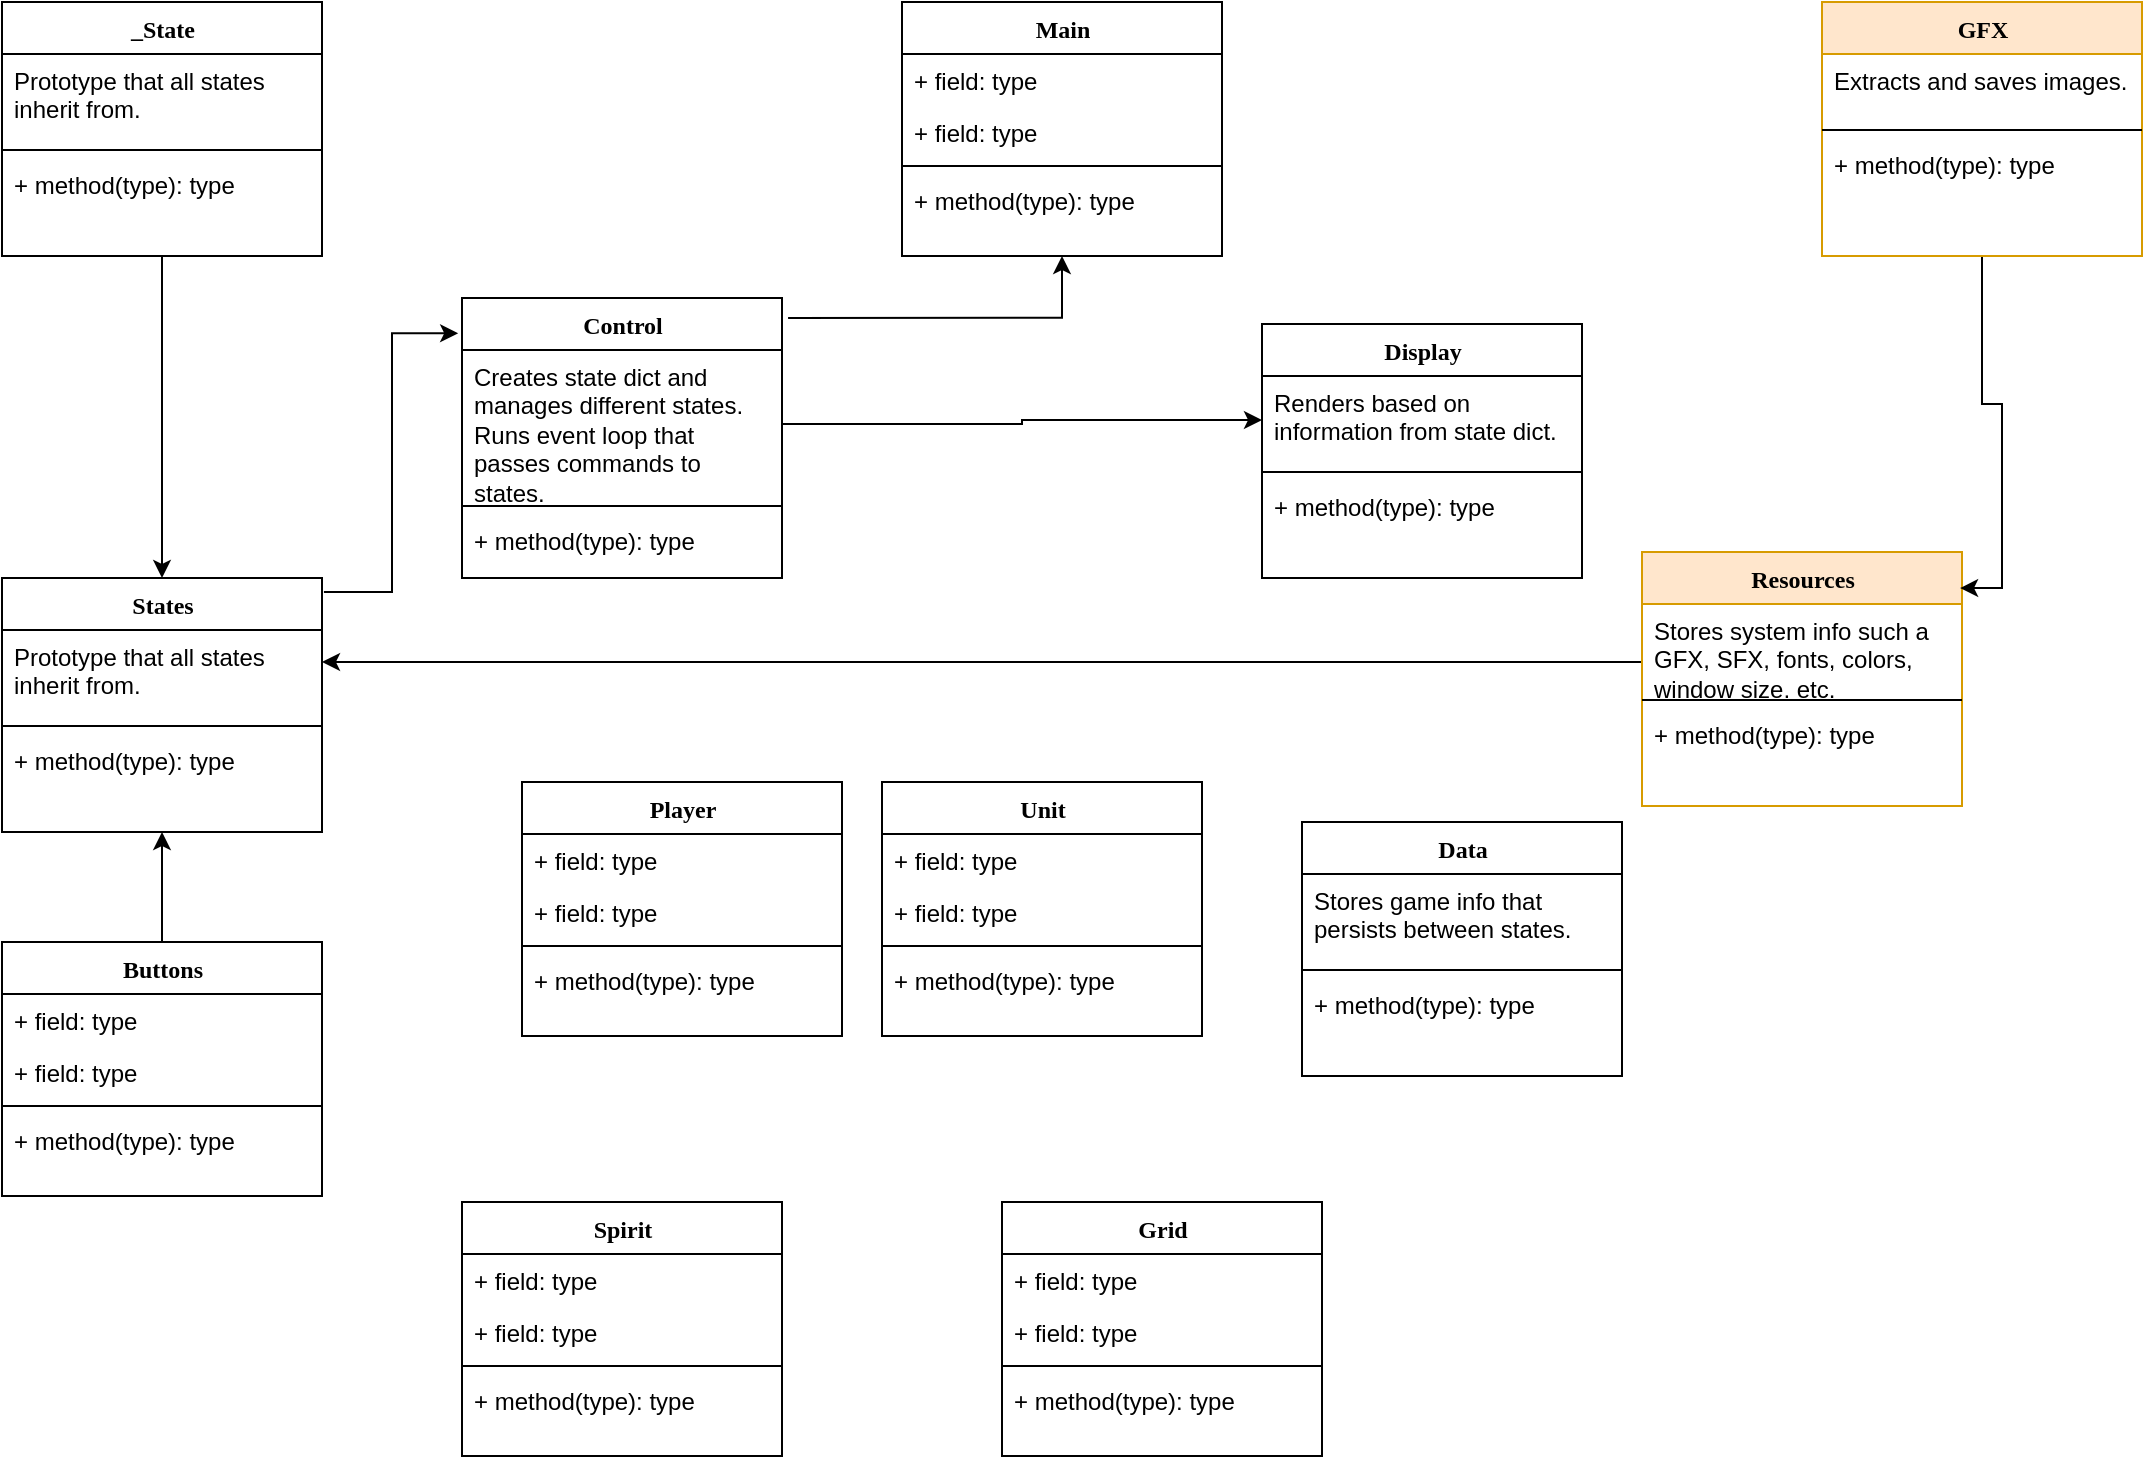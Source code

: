 <mxfile version="21.0.1" type="device"><diagram name="Page-1" id="9f46799a-70d6-7492-0946-bef42562c5a5"><mxGraphModel dx="1434" dy="726" grid="1" gridSize="10" guides="1" tooltips="1" connect="1" arrows="1" fold="1" page="1" pageScale="1" pageWidth="1100" pageHeight="850" background="none" math="0" shadow="0"><root><mxCell id="0"/><mxCell id="1" parent="0"/><mxCell id="78961159f06e98e8-17" value="Main" style="swimlane;html=1;fontStyle=1;align=center;verticalAlign=top;childLayout=stackLayout;horizontal=1;startSize=26;horizontalStack=0;resizeParent=1;resizeLast=0;collapsible=1;marginBottom=0;swimlaneFillColor=#ffffff;rounded=0;shadow=0;comic=0;labelBackgroundColor=none;strokeWidth=1;fillColor=none;fontFamily=Verdana;fontSize=12" parent="1" vertex="1"><mxGeometry x="460" y="10" width="160" height="127" as="geometry"/></mxCell><mxCell id="78961159f06e98e8-21" value="+ field: type" style="text;html=1;strokeColor=none;fillColor=none;align=left;verticalAlign=top;spacingLeft=4;spacingRight=4;whiteSpace=wrap;overflow=hidden;rotatable=0;points=[[0,0.5],[1,0.5]];portConstraint=eastwest;" parent="78961159f06e98e8-17" vertex="1"><mxGeometry y="26" width="160" height="26" as="geometry"/></mxCell><mxCell id="78961159f06e98e8-23" value="+ field: type" style="text;html=1;strokeColor=none;fillColor=none;align=left;verticalAlign=top;spacingLeft=4;spacingRight=4;whiteSpace=wrap;overflow=hidden;rotatable=0;points=[[0,0.5],[1,0.5]];portConstraint=eastwest;" parent="78961159f06e98e8-17" vertex="1"><mxGeometry y="52" width="160" height="26" as="geometry"/></mxCell><mxCell id="78961159f06e98e8-19" value="" style="line;html=1;strokeWidth=1;fillColor=none;align=left;verticalAlign=middle;spacingTop=-1;spacingLeft=3;spacingRight=3;rotatable=0;labelPosition=right;points=[];portConstraint=eastwest;" parent="78961159f06e98e8-17" vertex="1"><mxGeometry y="78" width="160" height="8" as="geometry"/></mxCell><mxCell id="78961159f06e98e8-20" value="+ method(type): type" style="text;html=1;strokeColor=none;fillColor=none;align=left;verticalAlign=top;spacingLeft=4;spacingRight=4;whiteSpace=wrap;overflow=hidden;rotatable=0;points=[[0,0.5],[1,0.5]];portConstraint=eastwest;" parent="78961159f06e98e8-17" vertex="1"><mxGeometry y="86" width="160" height="26" as="geometry"/></mxCell><mxCell id="-t0i3O5oJkL6AfwVkczq-73" style="edgeStyle=orthogonalEdgeStyle;rounded=0;orthogonalLoop=1;jettySize=auto;html=1;exitX=1.019;exitY=0.071;exitDx=0;exitDy=0;exitPerimeter=0;" edge="1" parent="1" source="-t0i3O5oJkL6AfwVkczq-3" target="78961159f06e98e8-17"><mxGeometry relative="1" as="geometry"/></mxCell><mxCell id="-t0i3O5oJkL6AfwVkczq-3" value="Control" style="swimlane;html=1;fontStyle=1;align=center;verticalAlign=top;childLayout=stackLayout;horizontal=1;startSize=26;horizontalStack=0;resizeParent=1;resizeLast=0;collapsible=1;marginBottom=0;swimlaneFillColor=#ffffff;rounded=0;shadow=0;comic=0;labelBackgroundColor=none;strokeWidth=1;fillColor=none;fontFamily=Verdana;fontSize=12" vertex="1" parent="1"><mxGeometry x="240" y="158" width="160" height="140" as="geometry"/></mxCell><mxCell id="-t0i3O5oJkL6AfwVkczq-4" value="Creates state dict and manages different states.&amp;nbsp; Runs event loop that passes commands to states." style="text;html=1;strokeColor=none;fillColor=none;align=left;verticalAlign=top;spacingLeft=4;spacingRight=4;whiteSpace=wrap;overflow=hidden;rotatable=0;points=[[0,0.5],[1,0.5]];portConstraint=eastwest;" vertex="1" parent="-t0i3O5oJkL6AfwVkczq-3"><mxGeometry y="26" width="160" height="74" as="geometry"/></mxCell><mxCell id="-t0i3O5oJkL6AfwVkczq-6" value="" style="line;html=1;strokeWidth=1;fillColor=none;align=left;verticalAlign=middle;spacingTop=-1;spacingLeft=3;spacingRight=3;rotatable=0;labelPosition=right;points=[];portConstraint=eastwest;" vertex="1" parent="-t0i3O5oJkL6AfwVkczq-3"><mxGeometry y="100" width="160" height="8" as="geometry"/></mxCell><mxCell id="-t0i3O5oJkL6AfwVkczq-7" value="+ method(type): type" style="text;html=1;strokeColor=none;fillColor=none;align=left;verticalAlign=top;spacingLeft=4;spacingRight=4;whiteSpace=wrap;overflow=hidden;rotatable=0;points=[[0,0.5],[1,0.5]];portConstraint=eastwest;" vertex="1" parent="-t0i3O5oJkL6AfwVkczq-3"><mxGeometry y="108" width="160" height="32" as="geometry"/></mxCell><mxCell id="-t0i3O5oJkL6AfwVkczq-74" style="edgeStyle=orthogonalEdgeStyle;rounded=0;orthogonalLoop=1;jettySize=auto;html=1;" edge="1" parent="1" source="-t0i3O5oJkL6AfwVkczq-8" target="-t0i3O5oJkL6AfwVkczq-61"><mxGeometry relative="1" as="geometry"><Array as="points"><mxPoint x="510" y="340"/><mxPoint x="510" y="340"/></Array></mxGeometry></mxCell><mxCell id="-t0i3O5oJkL6AfwVkczq-8" value="Resources" style="swimlane;html=1;fontStyle=1;align=center;verticalAlign=top;childLayout=stackLayout;horizontal=1;startSize=26;horizontalStack=0;resizeParent=1;resizeLast=0;collapsible=1;marginBottom=0;swimlaneFillColor=#ffffff;rounded=0;shadow=0;comic=0;labelBackgroundColor=none;strokeWidth=1;fillColor=#ffe6cc;fontFamily=Verdana;fontSize=12;strokeColor=#d79b00;" vertex="1" parent="1"><mxGeometry x="830" y="285" width="160" height="127" as="geometry"/></mxCell><mxCell id="-t0i3O5oJkL6AfwVkczq-9" value="Stores system info such a GFX, SFX, fonts, colors, window size, etc." style="text;html=1;strokeColor=none;fillColor=none;align=left;verticalAlign=top;spacingLeft=4;spacingRight=4;whiteSpace=wrap;overflow=hidden;rotatable=0;points=[[0,0.5],[1,0.5]];portConstraint=eastwest;" vertex="1" parent="-t0i3O5oJkL6AfwVkczq-8"><mxGeometry y="26" width="160" height="44" as="geometry"/></mxCell><mxCell id="-t0i3O5oJkL6AfwVkczq-11" value="" style="line;html=1;strokeWidth=1;fillColor=none;align=left;verticalAlign=middle;spacingTop=-1;spacingLeft=3;spacingRight=3;rotatable=0;labelPosition=right;points=[];portConstraint=eastwest;" vertex="1" parent="-t0i3O5oJkL6AfwVkczq-8"><mxGeometry y="70" width="160" height="8" as="geometry"/></mxCell><mxCell id="-t0i3O5oJkL6AfwVkczq-12" value="+ method(type): type" style="text;html=1;strokeColor=none;fillColor=none;align=left;verticalAlign=top;spacingLeft=4;spacingRight=4;whiteSpace=wrap;overflow=hidden;rotatable=0;points=[[0,0.5],[1,0.5]];portConstraint=eastwest;" vertex="1" parent="-t0i3O5oJkL6AfwVkczq-8"><mxGeometry y="78" width="160" height="26" as="geometry"/></mxCell><mxCell id="-t0i3O5oJkL6AfwVkczq-71" style="edgeStyle=orthogonalEdgeStyle;rounded=0;orthogonalLoop=1;jettySize=auto;html=1;" edge="1" parent="1" source="-t0i3O5oJkL6AfwVkczq-13" target="-t0i3O5oJkL6AfwVkczq-61"><mxGeometry relative="1" as="geometry"/></mxCell><mxCell id="-t0i3O5oJkL6AfwVkczq-13" value="_State" style="swimlane;html=1;fontStyle=1;align=center;verticalAlign=top;childLayout=stackLayout;horizontal=1;startSize=26;horizontalStack=0;resizeParent=1;resizeLast=0;collapsible=1;marginBottom=0;swimlaneFillColor=#ffffff;rounded=0;shadow=0;comic=0;labelBackgroundColor=none;strokeWidth=1;fillColor=none;fontFamily=Verdana;fontSize=12" vertex="1" parent="1"><mxGeometry x="10" y="10" width="160" height="127" as="geometry"/></mxCell><mxCell id="-t0i3O5oJkL6AfwVkczq-14" value="Prototype that all states inherit from." style="text;html=1;strokeColor=none;fillColor=none;align=left;verticalAlign=top;spacingLeft=4;spacingRight=4;whiteSpace=wrap;overflow=hidden;rotatable=0;points=[[0,0.5],[1,0.5]];portConstraint=eastwest;" vertex="1" parent="-t0i3O5oJkL6AfwVkczq-13"><mxGeometry y="26" width="160" height="44" as="geometry"/></mxCell><mxCell id="-t0i3O5oJkL6AfwVkczq-16" value="" style="line;html=1;strokeWidth=1;fillColor=none;align=left;verticalAlign=middle;spacingTop=-1;spacingLeft=3;spacingRight=3;rotatable=0;labelPosition=right;points=[];portConstraint=eastwest;" vertex="1" parent="-t0i3O5oJkL6AfwVkczq-13"><mxGeometry y="70" width="160" height="8" as="geometry"/></mxCell><mxCell id="-t0i3O5oJkL6AfwVkczq-17" value="+ method(type): type" style="text;html=1;strokeColor=none;fillColor=none;align=left;verticalAlign=top;spacingLeft=4;spacingRight=4;whiteSpace=wrap;overflow=hidden;rotatable=0;points=[[0,0.5],[1,0.5]];portConstraint=eastwest;" vertex="1" parent="-t0i3O5oJkL6AfwVkczq-13"><mxGeometry y="78" width="160" height="26" as="geometry"/></mxCell><mxCell id="-t0i3O5oJkL6AfwVkczq-18" value="Data" style="swimlane;html=1;fontStyle=1;align=center;verticalAlign=top;childLayout=stackLayout;horizontal=1;startSize=26;horizontalStack=0;resizeParent=1;resizeLast=0;collapsible=1;marginBottom=0;swimlaneFillColor=#ffffff;rounded=0;shadow=0;comic=0;labelBackgroundColor=none;strokeWidth=1;fillColor=none;fontFamily=Verdana;fontSize=12" vertex="1" parent="1"><mxGeometry x="660" y="420" width="160" height="127" as="geometry"/></mxCell><mxCell id="-t0i3O5oJkL6AfwVkczq-19" value="Stores game info that persists between states." style="text;html=1;strokeColor=none;fillColor=none;align=left;verticalAlign=top;spacingLeft=4;spacingRight=4;whiteSpace=wrap;overflow=hidden;rotatable=0;points=[[0,0.5],[1,0.5]];portConstraint=eastwest;" vertex="1" parent="-t0i3O5oJkL6AfwVkczq-18"><mxGeometry y="26" width="160" height="44" as="geometry"/></mxCell><mxCell id="-t0i3O5oJkL6AfwVkczq-21" value="" style="line;html=1;strokeWidth=1;fillColor=none;align=left;verticalAlign=middle;spacingTop=-1;spacingLeft=3;spacingRight=3;rotatable=0;labelPosition=right;points=[];portConstraint=eastwest;" vertex="1" parent="-t0i3O5oJkL6AfwVkczq-18"><mxGeometry y="70" width="160" height="8" as="geometry"/></mxCell><mxCell id="-t0i3O5oJkL6AfwVkczq-22" value="+ method(type): type" style="text;html=1;strokeColor=none;fillColor=none;align=left;verticalAlign=top;spacingLeft=4;spacingRight=4;whiteSpace=wrap;overflow=hidden;rotatable=0;points=[[0,0.5],[1,0.5]];portConstraint=eastwest;" vertex="1" parent="-t0i3O5oJkL6AfwVkczq-18"><mxGeometry y="78" width="160" height="26" as="geometry"/></mxCell><mxCell id="-t0i3O5oJkL6AfwVkczq-24" value="Player" style="swimlane;html=1;fontStyle=1;align=center;verticalAlign=top;childLayout=stackLayout;horizontal=1;startSize=26;horizontalStack=0;resizeParent=1;resizeLast=0;collapsible=1;marginBottom=0;swimlaneFillColor=#ffffff;rounded=0;shadow=0;comic=0;labelBackgroundColor=none;strokeWidth=1;fillColor=none;fontFamily=Verdana;fontSize=12" vertex="1" parent="1"><mxGeometry x="270" y="400" width="160" height="127" as="geometry"/></mxCell><mxCell id="-t0i3O5oJkL6AfwVkczq-25" value="+ field: type" style="text;html=1;strokeColor=none;fillColor=none;align=left;verticalAlign=top;spacingLeft=4;spacingRight=4;whiteSpace=wrap;overflow=hidden;rotatable=0;points=[[0,0.5],[1,0.5]];portConstraint=eastwest;" vertex="1" parent="-t0i3O5oJkL6AfwVkczq-24"><mxGeometry y="26" width="160" height="26" as="geometry"/></mxCell><mxCell id="-t0i3O5oJkL6AfwVkczq-26" value="+ field: type" style="text;html=1;strokeColor=none;fillColor=none;align=left;verticalAlign=top;spacingLeft=4;spacingRight=4;whiteSpace=wrap;overflow=hidden;rotatable=0;points=[[0,0.5],[1,0.5]];portConstraint=eastwest;" vertex="1" parent="-t0i3O5oJkL6AfwVkczq-24"><mxGeometry y="52" width="160" height="26" as="geometry"/></mxCell><mxCell id="-t0i3O5oJkL6AfwVkczq-27" value="" style="line;html=1;strokeWidth=1;fillColor=none;align=left;verticalAlign=middle;spacingTop=-1;spacingLeft=3;spacingRight=3;rotatable=0;labelPosition=right;points=[];portConstraint=eastwest;" vertex="1" parent="-t0i3O5oJkL6AfwVkczq-24"><mxGeometry y="78" width="160" height="8" as="geometry"/></mxCell><mxCell id="-t0i3O5oJkL6AfwVkczq-28" value="+ method(type): type" style="text;html=1;strokeColor=none;fillColor=none;align=left;verticalAlign=top;spacingLeft=4;spacingRight=4;whiteSpace=wrap;overflow=hidden;rotatable=0;points=[[0,0.5],[1,0.5]];portConstraint=eastwest;" vertex="1" parent="-t0i3O5oJkL6AfwVkczq-24"><mxGeometry y="86" width="160" height="26" as="geometry"/></mxCell><mxCell id="-t0i3O5oJkL6AfwVkczq-34" value="Display" style="swimlane;html=1;fontStyle=1;align=center;verticalAlign=top;childLayout=stackLayout;horizontal=1;startSize=26;horizontalStack=0;resizeParent=1;resizeLast=0;collapsible=1;marginBottom=0;swimlaneFillColor=#ffffff;rounded=0;shadow=0;comic=0;labelBackgroundColor=none;strokeWidth=1;fillColor=none;fontFamily=Verdana;fontSize=12" vertex="1" parent="1"><mxGeometry x="640" y="171" width="160" height="127" as="geometry"/></mxCell><mxCell id="-t0i3O5oJkL6AfwVkczq-35" value="Renders based on information from state dict." style="text;html=1;strokeColor=none;fillColor=none;align=left;verticalAlign=top;spacingLeft=4;spacingRight=4;whiteSpace=wrap;overflow=hidden;rotatable=0;points=[[0,0.5],[1,0.5]];portConstraint=eastwest;" vertex="1" parent="-t0i3O5oJkL6AfwVkczq-34"><mxGeometry y="26" width="160" height="44" as="geometry"/></mxCell><mxCell id="-t0i3O5oJkL6AfwVkczq-37" value="" style="line;html=1;strokeWidth=1;fillColor=none;align=left;verticalAlign=middle;spacingTop=-1;spacingLeft=3;spacingRight=3;rotatable=0;labelPosition=right;points=[];portConstraint=eastwest;" vertex="1" parent="-t0i3O5oJkL6AfwVkczq-34"><mxGeometry y="70" width="160" height="8" as="geometry"/></mxCell><mxCell id="-t0i3O5oJkL6AfwVkczq-38" value="+ method(type): type" style="text;html=1;strokeColor=none;fillColor=none;align=left;verticalAlign=top;spacingLeft=4;spacingRight=4;whiteSpace=wrap;overflow=hidden;rotatable=0;points=[[0,0.5],[1,0.5]];portConstraint=eastwest;" vertex="1" parent="-t0i3O5oJkL6AfwVkczq-34"><mxGeometry y="78" width="160" height="26" as="geometry"/></mxCell><mxCell id="-t0i3O5oJkL6AfwVkczq-39" value="Spirit" style="swimlane;html=1;fontStyle=1;align=center;verticalAlign=top;childLayout=stackLayout;horizontal=1;startSize=26;horizontalStack=0;resizeParent=1;resizeLast=0;collapsible=1;marginBottom=0;swimlaneFillColor=#ffffff;rounded=0;shadow=0;comic=0;labelBackgroundColor=none;strokeWidth=1;fillColor=none;fontFamily=Verdana;fontSize=12" vertex="1" parent="1"><mxGeometry x="240" y="610" width="160" height="127" as="geometry"/></mxCell><mxCell id="-t0i3O5oJkL6AfwVkczq-40" value="+ field: type" style="text;html=1;strokeColor=none;fillColor=none;align=left;verticalAlign=top;spacingLeft=4;spacingRight=4;whiteSpace=wrap;overflow=hidden;rotatable=0;points=[[0,0.5],[1,0.5]];portConstraint=eastwest;" vertex="1" parent="-t0i3O5oJkL6AfwVkczq-39"><mxGeometry y="26" width="160" height="26" as="geometry"/></mxCell><mxCell id="-t0i3O5oJkL6AfwVkczq-41" value="+ field: type" style="text;html=1;strokeColor=none;fillColor=none;align=left;verticalAlign=top;spacingLeft=4;spacingRight=4;whiteSpace=wrap;overflow=hidden;rotatable=0;points=[[0,0.5],[1,0.5]];portConstraint=eastwest;" vertex="1" parent="-t0i3O5oJkL6AfwVkczq-39"><mxGeometry y="52" width="160" height="26" as="geometry"/></mxCell><mxCell id="-t0i3O5oJkL6AfwVkczq-42" value="" style="line;html=1;strokeWidth=1;fillColor=none;align=left;verticalAlign=middle;spacingTop=-1;spacingLeft=3;spacingRight=3;rotatable=0;labelPosition=right;points=[];portConstraint=eastwest;" vertex="1" parent="-t0i3O5oJkL6AfwVkczq-39"><mxGeometry y="78" width="160" height="8" as="geometry"/></mxCell><mxCell id="-t0i3O5oJkL6AfwVkczq-43" value="+ method(type): type" style="text;html=1;strokeColor=none;fillColor=none;align=left;verticalAlign=top;spacingLeft=4;spacingRight=4;whiteSpace=wrap;overflow=hidden;rotatable=0;points=[[0,0.5],[1,0.5]];portConstraint=eastwest;" vertex="1" parent="-t0i3O5oJkL6AfwVkczq-39"><mxGeometry y="86" width="160" height="26" as="geometry"/></mxCell><mxCell id="-t0i3O5oJkL6AfwVkczq-44" value="Grid" style="swimlane;html=1;fontStyle=1;align=center;verticalAlign=top;childLayout=stackLayout;horizontal=1;startSize=26;horizontalStack=0;resizeParent=1;resizeLast=0;collapsible=1;marginBottom=0;swimlaneFillColor=#ffffff;rounded=0;shadow=0;comic=0;labelBackgroundColor=none;strokeWidth=1;fillColor=none;fontFamily=Verdana;fontSize=12" vertex="1" parent="1"><mxGeometry x="510" y="610" width="160" height="127" as="geometry"/></mxCell><mxCell id="-t0i3O5oJkL6AfwVkczq-45" value="+ field: type" style="text;html=1;strokeColor=none;fillColor=none;align=left;verticalAlign=top;spacingLeft=4;spacingRight=4;whiteSpace=wrap;overflow=hidden;rotatable=0;points=[[0,0.5],[1,0.5]];portConstraint=eastwest;" vertex="1" parent="-t0i3O5oJkL6AfwVkczq-44"><mxGeometry y="26" width="160" height="26" as="geometry"/></mxCell><mxCell id="-t0i3O5oJkL6AfwVkczq-46" value="+ field: type" style="text;html=1;strokeColor=none;fillColor=none;align=left;verticalAlign=top;spacingLeft=4;spacingRight=4;whiteSpace=wrap;overflow=hidden;rotatable=0;points=[[0,0.5],[1,0.5]];portConstraint=eastwest;" vertex="1" parent="-t0i3O5oJkL6AfwVkczq-44"><mxGeometry y="52" width="160" height="26" as="geometry"/></mxCell><mxCell id="-t0i3O5oJkL6AfwVkczq-47" value="" style="line;html=1;strokeWidth=1;fillColor=none;align=left;verticalAlign=middle;spacingTop=-1;spacingLeft=3;spacingRight=3;rotatable=0;labelPosition=right;points=[];portConstraint=eastwest;" vertex="1" parent="-t0i3O5oJkL6AfwVkczq-44"><mxGeometry y="78" width="160" height="8" as="geometry"/></mxCell><mxCell id="-t0i3O5oJkL6AfwVkczq-48" value="+ method(type): type" style="text;html=1;strokeColor=none;fillColor=none;align=left;verticalAlign=top;spacingLeft=4;spacingRight=4;whiteSpace=wrap;overflow=hidden;rotatable=0;points=[[0,0.5],[1,0.5]];portConstraint=eastwest;" vertex="1" parent="-t0i3O5oJkL6AfwVkczq-44"><mxGeometry y="86" width="160" height="26" as="geometry"/></mxCell><mxCell id="-t0i3O5oJkL6AfwVkczq-76" style="edgeStyle=orthogonalEdgeStyle;rounded=0;orthogonalLoop=1;jettySize=auto;html=1;entryX=0.5;entryY=1;entryDx=0;entryDy=0;" edge="1" parent="1" source="-t0i3O5oJkL6AfwVkczq-49" target="-t0i3O5oJkL6AfwVkczq-61"><mxGeometry relative="1" as="geometry"/></mxCell><mxCell id="-t0i3O5oJkL6AfwVkczq-49" value="Buttons" style="swimlane;html=1;fontStyle=1;align=center;verticalAlign=top;childLayout=stackLayout;horizontal=1;startSize=26;horizontalStack=0;resizeParent=1;resizeLast=0;collapsible=1;marginBottom=0;swimlaneFillColor=#ffffff;rounded=0;shadow=0;comic=0;labelBackgroundColor=none;strokeWidth=1;fillColor=none;fontFamily=Verdana;fontSize=12" vertex="1" parent="1"><mxGeometry x="10" y="480" width="160" height="127" as="geometry"/></mxCell><mxCell id="-t0i3O5oJkL6AfwVkczq-50" value="+ field: type" style="text;html=1;strokeColor=none;fillColor=none;align=left;verticalAlign=top;spacingLeft=4;spacingRight=4;whiteSpace=wrap;overflow=hidden;rotatable=0;points=[[0,0.5],[1,0.5]];portConstraint=eastwest;" vertex="1" parent="-t0i3O5oJkL6AfwVkczq-49"><mxGeometry y="26" width="160" height="26" as="geometry"/></mxCell><mxCell id="-t0i3O5oJkL6AfwVkczq-51" value="+ field: type" style="text;html=1;strokeColor=none;fillColor=none;align=left;verticalAlign=top;spacingLeft=4;spacingRight=4;whiteSpace=wrap;overflow=hidden;rotatable=0;points=[[0,0.5],[1,0.5]];portConstraint=eastwest;" vertex="1" parent="-t0i3O5oJkL6AfwVkczq-49"><mxGeometry y="52" width="160" height="26" as="geometry"/></mxCell><mxCell id="-t0i3O5oJkL6AfwVkczq-52" value="" style="line;html=1;strokeWidth=1;fillColor=none;align=left;verticalAlign=middle;spacingTop=-1;spacingLeft=3;spacingRight=3;rotatable=0;labelPosition=right;points=[];portConstraint=eastwest;" vertex="1" parent="-t0i3O5oJkL6AfwVkczq-49"><mxGeometry y="78" width="160" height="8" as="geometry"/></mxCell><mxCell id="-t0i3O5oJkL6AfwVkczq-53" value="+ method(type): type" style="text;html=1;strokeColor=none;fillColor=none;align=left;verticalAlign=top;spacingLeft=4;spacingRight=4;whiteSpace=wrap;overflow=hidden;rotatable=0;points=[[0,0.5],[1,0.5]];portConstraint=eastwest;" vertex="1" parent="-t0i3O5oJkL6AfwVkczq-49"><mxGeometry y="86" width="160" height="26" as="geometry"/></mxCell><mxCell id="-t0i3O5oJkL6AfwVkczq-54" value="Unit" style="swimlane;html=1;fontStyle=1;align=center;verticalAlign=top;childLayout=stackLayout;horizontal=1;startSize=26;horizontalStack=0;resizeParent=1;resizeLast=0;collapsible=1;marginBottom=0;swimlaneFillColor=#ffffff;rounded=0;shadow=0;comic=0;labelBackgroundColor=none;strokeWidth=1;fillColor=none;fontFamily=Verdana;fontSize=12" vertex="1" parent="1"><mxGeometry x="450" y="400" width="160" height="127" as="geometry"/></mxCell><mxCell id="-t0i3O5oJkL6AfwVkczq-55" value="+ field: type" style="text;html=1;strokeColor=none;fillColor=none;align=left;verticalAlign=top;spacingLeft=4;spacingRight=4;whiteSpace=wrap;overflow=hidden;rotatable=0;points=[[0,0.5],[1,0.5]];portConstraint=eastwest;" vertex="1" parent="-t0i3O5oJkL6AfwVkczq-54"><mxGeometry y="26" width="160" height="26" as="geometry"/></mxCell><mxCell id="-t0i3O5oJkL6AfwVkczq-56" value="+ field: type" style="text;html=1;strokeColor=none;fillColor=none;align=left;verticalAlign=top;spacingLeft=4;spacingRight=4;whiteSpace=wrap;overflow=hidden;rotatable=0;points=[[0,0.5],[1,0.5]];portConstraint=eastwest;" vertex="1" parent="-t0i3O5oJkL6AfwVkczq-54"><mxGeometry y="52" width="160" height="26" as="geometry"/></mxCell><mxCell id="-t0i3O5oJkL6AfwVkczq-57" value="" style="line;html=1;strokeWidth=1;fillColor=none;align=left;verticalAlign=middle;spacingTop=-1;spacingLeft=3;spacingRight=3;rotatable=0;labelPosition=right;points=[];portConstraint=eastwest;" vertex="1" parent="-t0i3O5oJkL6AfwVkczq-54"><mxGeometry y="78" width="160" height="8" as="geometry"/></mxCell><mxCell id="-t0i3O5oJkL6AfwVkczq-58" value="+ method(type): type" style="text;html=1;strokeColor=none;fillColor=none;align=left;verticalAlign=top;spacingLeft=4;spacingRight=4;whiteSpace=wrap;overflow=hidden;rotatable=0;points=[[0,0.5],[1,0.5]];portConstraint=eastwest;" vertex="1" parent="-t0i3O5oJkL6AfwVkczq-54"><mxGeometry y="86" width="160" height="26" as="geometry"/></mxCell><mxCell id="-t0i3O5oJkL6AfwVkczq-61" value="States" style="swimlane;html=1;fontStyle=1;align=center;verticalAlign=top;childLayout=stackLayout;horizontal=1;startSize=26;horizontalStack=0;resizeParent=1;resizeLast=0;collapsible=1;marginBottom=0;swimlaneFillColor=#ffffff;rounded=0;shadow=0;comic=0;labelBackgroundColor=none;strokeWidth=1;fillColor=none;fontFamily=Verdana;fontSize=12" vertex="1" parent="1"><mxGeometry x="10" y="298" width="160" height="127" as="geometry"/></mxCell><mxCell id="-t0i3O5oJkL6AfwVkczq-62" value="Prototype that all states inherit from." style="text;html=1;strokeColor=none;fillColor=none;align=left;verticalAlign=top;spacingLeft=4;spacingRight=4;whiteSpace=wrap;overflow=hidden;rotatable=0;points=[[0,0.5],[1,0.5]];portConstraint=eastwest;" vertex="1" parent="-t0i3O5oJkL6AfwVkczq-61"><mxGeometry y="26" width="160" height="44" as="geometry"/></mxCell><mxCell id="-t0i3O5oJkL6AfwVkczq-63" value="" style="line;html=1;strokeWidth=1;fillColor=none;align=left;verticalAlign=middle;spacingTop=-1;spacingLeft=3;spacingRight=3;rotatable=0;labelPosition=right;points=[];portConstraint=eastwest;" vertex="1" parent="-t0i3O5oJkL6AfwVkczq-61"><mxGeometry y="70" width="160" height="8" as="geometry"/></mxCell><mxCell id="-t0i3O5oJkL6AfwVkczq-64" value="+ method(type): type" style="text;html=1;strokeColor=none;fillColor=none;align=left;verticalAlign=top;spacingLeft=4;spacingRight=4;whiteSpace=wrap;overflow=hidden;rotatable=0;points=[[0,0.5],[1,0.5]];portConstraint=eastwest;" vertex="1" parent="-t0i3O5oJkL6AfwVkczq-61"><mxGeometry y="78" width="160" height="26" as="geometry"/></mxCell><mxCell id="-t0i3O5oJkL6AfwVkczq-69" style="edgeStyle=orthogonalEdgeStyle;rounded=0;orthogonalLoop=1;jettySize=auto;html=1;entryX=0.994;entryY=0.142;entryDx=0;entryDy=0;entryPerimeter=0;" edge="1" parent="1" source="-t0i3O5oJkL6AfwVkczq-65" target="-t0i3O5oJkL6AfwVkczq-8"><mxGeometry relative="1" as="geometry"/></mxCell><mxCell id="-t0i3O5oJkL6AfwVkczq-65" value="GFX" style="swimlane;html=1;fontStyle=1;align=center;verticalAlign=top;childLayout=stackLayout;horizontal=1;startSize=26;horizontalStack=0;resizeParent=1;resizeLast=0;collapsible=1;marginBottom=0;swimlaneFillColor=#ffffff;rounded=0;shadow=0;comic=0;labelBackgroundColor=none;strokeWidth=1;fillColor=#ffe6cc;fontFamily=Verdana;fontSize=12;strokeColor=#d79b00;" vertex="1" parent="1"><mxGeometry x="920" y="10" width="160" height="127" as="geometry"/></mxCell><mxCell id="-t0i3O5oJkL6AfwVkczq-66" value="Extracts and saves images." style="text;html=1;strokeColor=none;fillColor=none;align=left;verticalAlign=top;spacingLeft=4;spacingRight=4;whiteSpace=wrap;overflow=hidden;rotatable=0;points=[[0,0.5],[1,0.5]];portConstraint=eastwest;" vertex="1" parent="-t0i3O5oJkL6AfwVkczq-65"><mxGeometry y="26" width="160" height="34" as="geometry"/></mxCell><mxCell id="-t0i3O5oJkL6AfwVkczq-67" value="" style="line;html=1;strokeWidth=1;fillColor=none;align=left;verticalAlign=middle;spacingTop=-1;spacingLeft=3;spacingRight=3;rotatable=0;labelPosition=right;points=[];portConstraint=eastwest;" vertex="1" parent="-t0i3O5oJkL6AfwVkczq-65"><mxGeometry y="60" width="160" height="8" as="geometry"/></mxCell><mxCell id="-t0i3O5oJkL6AfwVkczq-68" value="+ method(type): type" style="text;html=1;strokeColor=none;fillColor=none;align=left;verticalAlign=top;spacingLeft=4;spacingRight=4;whiteSpace=wrap;overflow=hidden;rotatable=0;points=[[0,0.5],[1,0.5]];portConstraint=eastwest;" vertex="1" parent="-t0i3O5oJkL6AfwVkczq-65"><mxGeometry y="68" width="160" height="26" as="geometry"/></mxCell><mxCell id="-t0i3O5oJkL6AfwVkczq-72" style="edgeStyle=orthogonalEdgeStyle;rounded=0;orthogonalLoop=1;jettySize=auto;html=1;entryX=-0.012;entryY=0.126;entryDx=0;entryDy=0;entryPerimeter=0;exitX=1.006;exitY=0.055;exitDx=0;exitDy=0;exitPerimeter=0;" edge="1" parent="1" source="-t0i3O5oJkL6AfwVkczq-61" target="-t0i3O5oJkL6AfwVkczq-3"><mxGeometry relative="1" as="geometry"/></mxCell><mxCell id="-t0i3O5oJkL6AfwVkczq-75" style="edgeStyle=orthogonalEdgeStyle;rounded=0;orthogonalLoop=1;jettySize=auto;html=1;exitX=1;exitY=0.5;exitDx=0;exitDy=0;" edge="1" parent="1" source="-t0i3O5oJkL6AfwVkczq-4" target="-t0i3O5oJkL6AfwVkczq-35"><mxGeometry relative="1" as="geometry"><mxPoint x="598.96" y="205.996" as="targetPoint"/></mxGeometry></mxCell></root></mxGraphModel></diagram></mxfile>